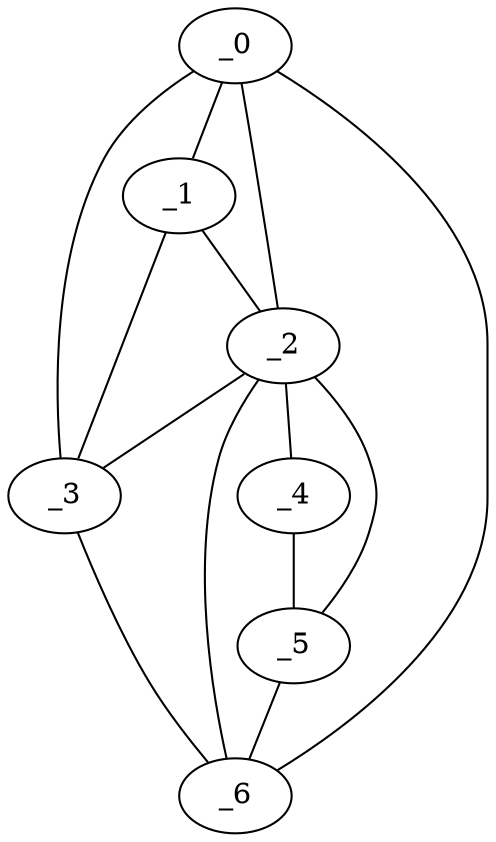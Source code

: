 graph "obj36__150.gxl" {
	_0	 [x=38,
		y=98];
	_1	 [x=42,
		y=96];
	_0 -- _1	 [valence=2];
	_2	 [x=43,
		y=60];
	_0 -- _2	 [valence=1];
	_3	 [x=48,
		y=94];
	_0 -- _3	 [valence=1];
	_6	 [x=125,
		y=75];
	_0 -- _6	 [valence=1];
	_1 -- _2	 [valence=1];
	_1 -- _3	 [valence=2];
	_2 -- _3	 [valence=2];
	_4	 [x=66,
		y=24];
	_2 -- _4	 [valence=1];
	_5	 [x=70,
		y=24];
	_2 -- _5	 [valence=2];
	_2 -- _6	 [valence=2];
	_3 -- _6	 [valence=1];
	_4 -- _5	 [valence=1];
	_5 -- _6	 [valence=1];
}
